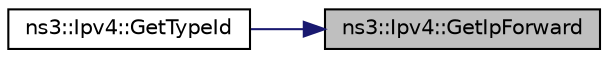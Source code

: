 digraph "ns3::Ipv4::GetIpForward"
{
 // LATEX_PDF_SIZE
  edge [fontname="Helvetica",fontsize="10",labelfontname="Helvetica",labelfontsize="10"];
  node [fontname="Helvetica",fontsize="10",shape=record];
  rankdir="RL";
  Node1 [label="ns3::Ipv4::GetIpForward",height=0.2,width=0.4,color="black", fillcolor="grey75", style="filled", fontcolor="black",tooltip="Get the IP forwarding state."];
  Node1 -> Node2 [dir="back",color="midnightblue",fontsize="10",style="solid",fontname="Helvetica"];
  Node2 [label="ns3::Ipv4::GetTypeId",height=0.2,width=0.4,color="black", fillcolor="white", style="filled",URL="$classns3_1_1_ipv4.html#a339a61fc36efb3366dd2065e5f5f4aa8",tooltip="Get the type ID."];
}

